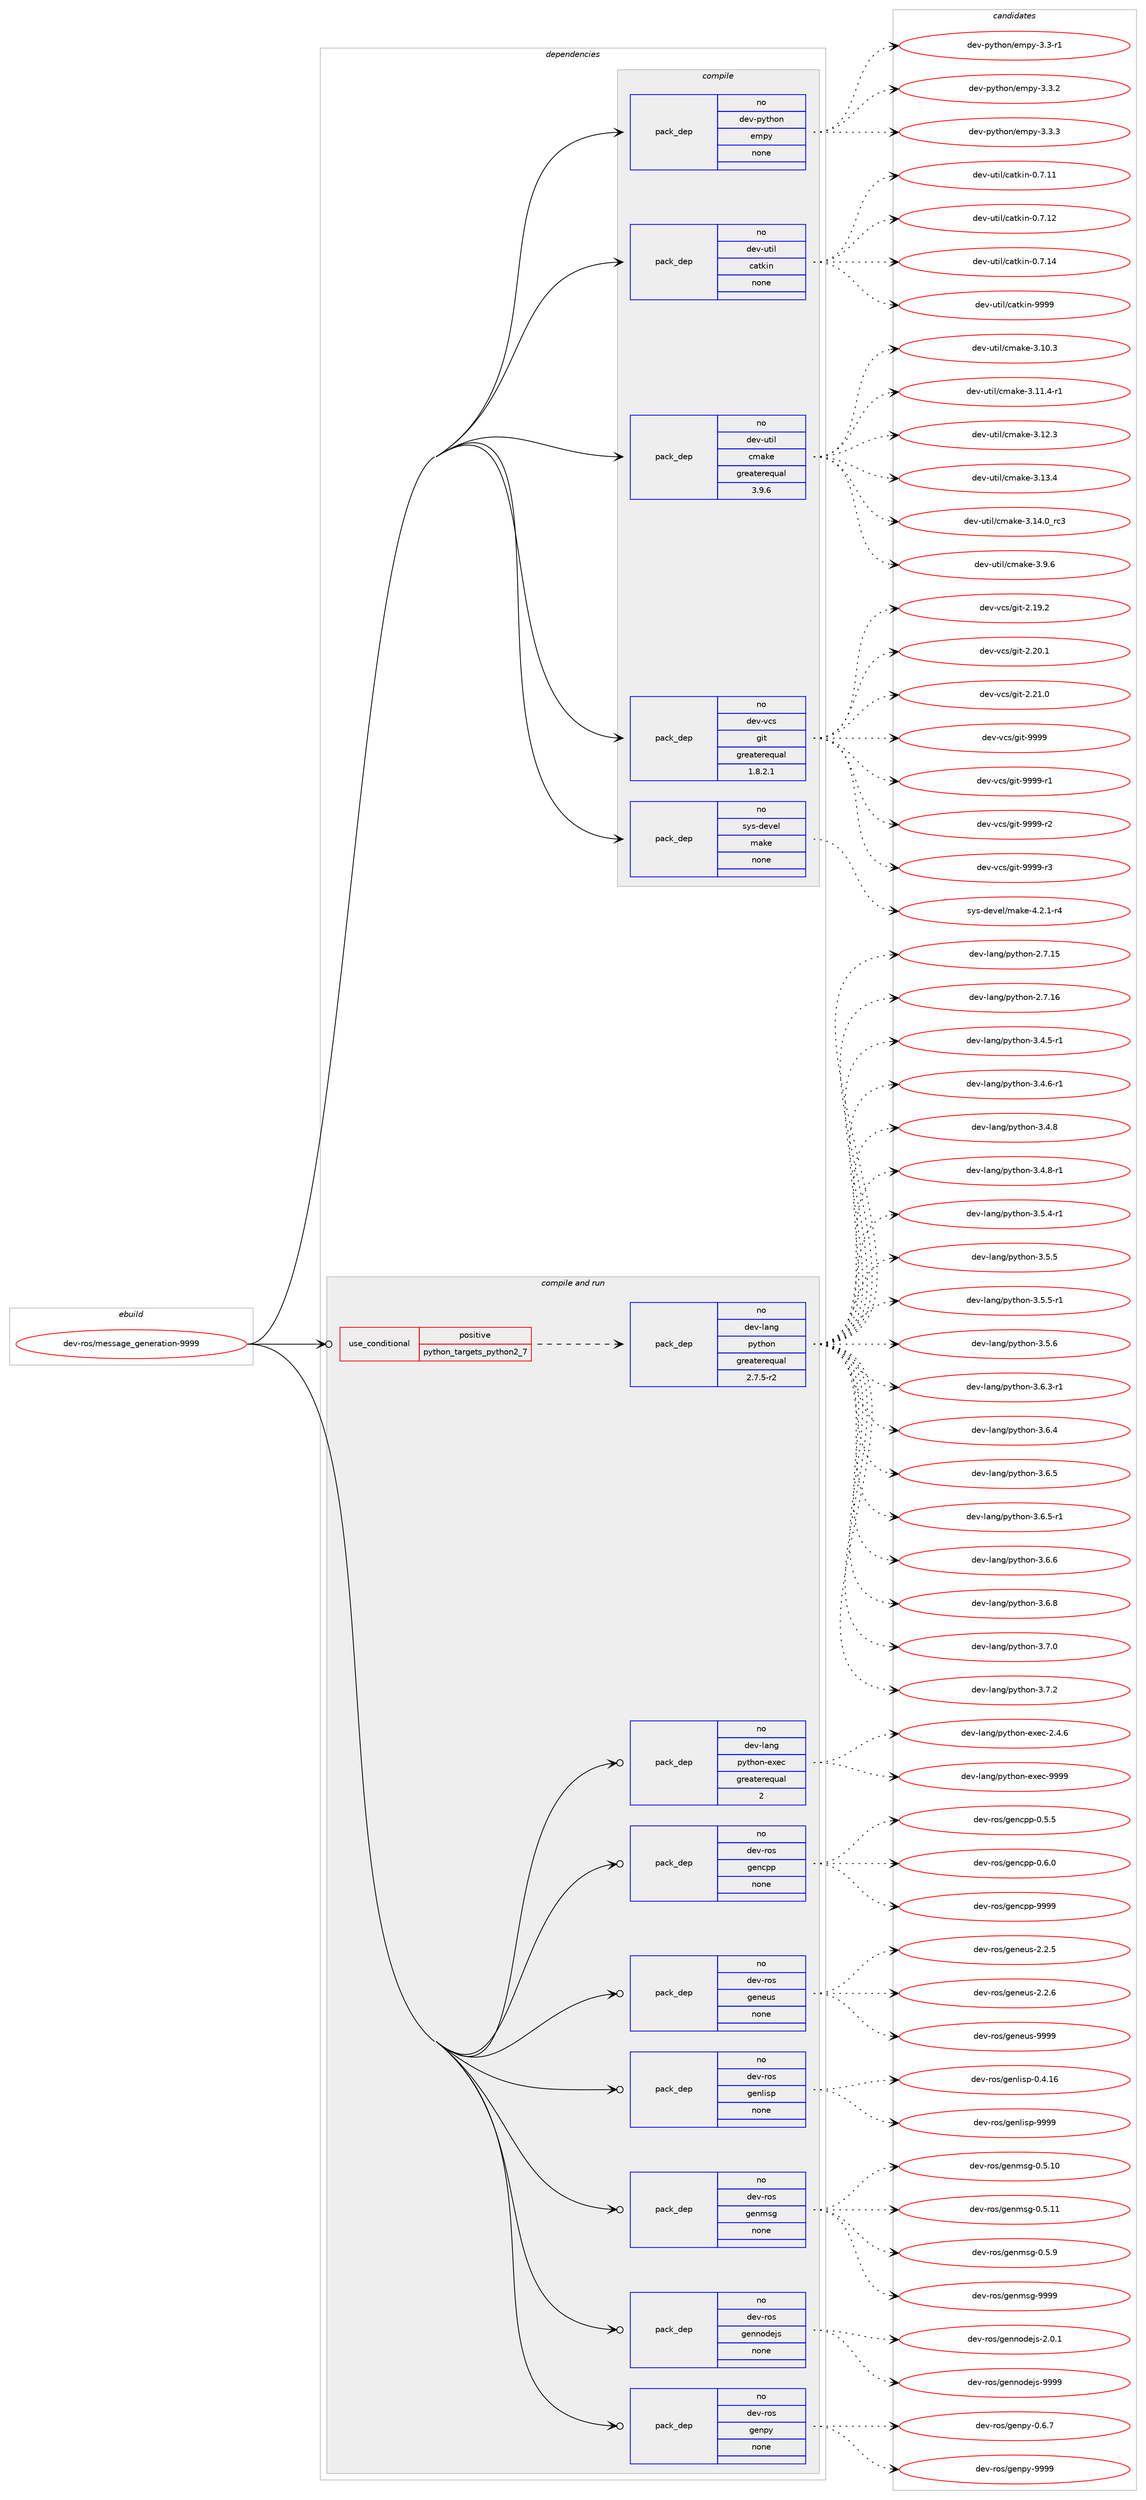 digraph prolog {

# *************
# Graph options
# *************

newrank=true;
concentrate=true;
compound=true;
graph [rankdir=LR,fontname=Helvetica,fontsize=10,ranksep=1.5];#, ranksep=2.5, nodesep=0.2];
edge  [arrowhead=vee];
node  [fontname=Helvetica,fontsize=10];

# **********
# The ebuild
# **********

subgraph cluster_leftcol {
color=gray;
rank=same;
label=<<i>ebuild</i>>;
id [label="dev-ros/message_generation-9999", color=red, width=4, href="../dev-ros/message_generation-9999.svg"];
}

# ****************
# The dependencies
# ****************

subgraph cluster_midcol {
color=gray;
label=<<i>dependencies</i>>;
subgraph cluster_compile {
fillcolor="#eeeeee";
style=filled;
label=<<i>compile</i>>;
subgraph pack1047171 {
dependency1459545 [label=<<TABLE BORDER="0" CELLBORDER="1" CELLSPACING="0" CELLPADDING="4" WIDTH="220"><TR><TD ROWSPAN="6" CELLPADDING="30">pack_dep</TD></TR><TR><TD WIDTH="110">no</TD></TR><TR><TD>dev-python</TD></TR><TR><TD>empy</TD></TR><TR><TD>none</TD></TR><TR><TD></TD></TR></TABLE>>, shape=none, color=blue];
}
id:e -> dependency1459545:w [weight=20,style="solid",arrowhead="vee"];
subgraph pack1047172 {
dependency1459546 [label=<<TABLE BORDER="0" CELLBORDER="1" CELLSPACING="0" CELLPADDING="4" WIDTH="220"><TR><TD ROWSPAN="6" CELLPADDING="30">pack_dep</TD></TR><TR><TD WIDTH="110">no</TD></TR><TR><TD>dev-util</TD></TR><TR><TD>catkin</TD></TR><TR><TD>none</TD></TR><TR><TD></TD></TR></TABLE>>, shape=none, color=blue];
}
id:e -> dependency1459546:w [weight=20,style="solid",arrowhead="vee"];
subgraph pack1047173 {
dependency1459547 [label=<<TABLE BORDER="0" CELLBORDER="1" CELLSPACING="0" CELLPADDING="4" WIDTH="220"><TR><TD ROWSPAN="6" CELLPADDING="30">pack_dep</TD></TR><TR><TD WIDTH="110">no</TD></TR><TR><TD>dev-util</TD></TR><TR><TD>cmake</TD></TR><TR><TD>greaterequal</TD></TR><TR><TD>3.9.6</TD></TR></TABLE>>, shape=none, color=blue];
}
id:e -> dependency1459547:w [weight=20,style="solid",arrowhead="vee"];
subgraph pack1047174 {
dependency1459548 [label=<<TABLE BORDER="0" CELLBORDER="1" CELLSPACING="0" CELLPADDING="4" WIDTH="220"><TR><TD ROWSPAN="6" CELLPADDING="30">pack_dep</TD></TR><TR><TD WIDTH="110">no</TD></TR><TR><TD>dev-vcs</TD></TR><TR><TD>git</TD></TR><TR><TD>greaterequal</TD></TR><TR><TD>1.8.2.1</TD></TR></TABLE>>, shape=none, color=blue];
}
id:e -> dependency1459548:w [weight=20,style="solid",arrowhead="vee"];
subgraph pack1047175 {
dependency1459549 [label=<<TABLE BORDER="0" CELLBORDER="1" CELLSPACING="0" CELLPADDING="4" WIDTH="220"><TR><TD ROWSPAN="6" CELLPADDING="30">pack_dep</TD></TR><TR><TD WIDTH="110">no</TD></TR><TR><TD>sys-devel</TD></TR><TR><TD>make</TD></TR><TR><TD>none</TD></TR><TR><TD></TD></TR></TABLE>>, shape=none, color=blue];
}
id:e -> dependency1459549:w [weight=20,style="solid",arrowhead="vee"];
}
subgraph cluster_compileandrun {
fillcolor="#eeeeee";
style=filled;
label=<<i>compile and run</i>>;
subgraph cond388984 {
dependency1459550 [label=<<TABLE BORDER="0" CELLBORDER="1" CELLSPACING="0" CELLPADDING="4"><TR><TD ROWSPAN="3" CELLPADDING="10">use_conditional</TD></TR><TR><TD>positive</TD></TR><TR><TD>python_targets_python2_7</TD></TR></TABLE>>, shape=none, color=red];
subgraph pack1047176 {
dependency1459551 [label=<<TABLE BORDER="0" CELLBORDER="1" CELLSPACING="0" CELLPADDING="4" WIDTH="220"><TR><TD ROWSPAN="6" CELLPADDING="30">pack_dep</TD></TR><TR><TD WIDTH="110">no</TD></TR><TR><TD>dev-lang</TD></TR><TR><TD>python</TD></TR><TR><TD>greaterequal</TD></TR><TR><TD>2.7.5-r2</TD></TR></TABLE>>, shape=none, color=blue];
}
dependency1459550:e -> dependency1459551:w [weight=20,style="dashed",arrowhead="vee"];
}
id:e -> dependency1459550:w [weight=20,style="solid",arrowhead="odotvee"];
subgraph pack1047177 {
dependency1459552 [label=<<TABLE BORDER="0" CELLBORDER="1" CELLSPACING="0" CELLPADDING="4" WIDTH="220"><TR><TD ROWSPAN="6" CELLPADDING="30">pack_dep</TD></TR><TR><TD WIDTH="110">no</TD></TR><TR><TD>dev-lang</TD></TR><TR><TD>python-exec</TD></TR><TR><TD>greaterequal</TD></TR><TR><TD>2</TD></TR></TABLE>>, shape=none, color=blue];
}
id:e -> dependency1459552:w [weight=20,style="solid",arrowhead="odotvee"];
subgraph pack1047178 {
dependency1459553 [label=<<TABLE BORDER="0" CELLBORDER="1" CELLSPACING="0" CELLPADDING="4" WIDTH="220"><TR><TD ROWSPAN="6" CELLPADDING="30">pack_dep</TD></TR><TR><TD WIDTH="110">no</TD></TR><TR><TD>dev-ros</TD></TR><TR><TD>gencpp</TD></TR><TR><TD>none</TD></TR><TR><TD></TD></TR></TABLE>>, shape=none, color=blue];
}
id:e -> dependency1459553:w [weight=20,style="solid",arrowhead="odotvee"];
subgraph pack1047179 {
dependency1459554 [label=<<TABLE BORDER="0" CELLBORDER="1" CELLSPACING="0" CELLPADDING="4" WIDTH="220"><TR><TD ROWSPAN="6" CELLPADDING="30">pack_dep</TD></TR><TR><TD WIDTH="110">no</TD></TR><TR><TD>dev-ros</TD></TR><TR><TD>geneus</TD></TR><TR><TD>none</TD></TR><TR><TD></TD></TR></TABLE>>, shape=none, color=blue];
}
id:e -> dependency1459554:w [weight=20,style="solid",arrowhead="odotvee"];
subgraph pack1047180 {
dependency1459555 [label=<<TABLE BORDER="0" CELLBORDER="1" CELLSPACING="0" CELLPADDING="4" WIDTH="220"><TR><TD ROWSPAN="6" CELLPADDING="30">pack_dep</TD></TR><TR><TD WIDTH="110">no</TD></TR><TR><TD>dev-ros</TD></TR><TR><TD>genlisp</TD></TR><TR><TD>none</TD></TR><TR><TD></TD></TR></TABLE>>, shape=none, color=blue];
}
id:e -> dependency1459555:w [weight=20,style="solid",arrowhead="odotvee"];
subgraph pack1047181 {
dependency1459556 [label=<<TABLE BORDER="0" CELLBORDER="1" CELLSPACING="0" CELLPADDING="4" WIDTH="220"><TR><TD ROWSPAN="6" CELLPADDING="30">pack_dep</TD></TR><TR><TD WIDTH="110">no</TD></TR><TR><TD>dev-ros</TD></TR><TR><TD>genmsg</TD></TR><TR><TD>none</TD></TR><TR><TD></TD></TR></TABLE>>, shape=none, color=blue];
}
id:e -> dependency1459556:w [weight=20,style="solid",arrowhead="odotvee"];
subgraph pack1047182 {
dependency1459557 [label=<<TABLE BORDER="0" CELLBORDER="1" CELLSPACING="0" CELLPADDING="4" WIDTH="220"><TR><TD ROWSPAN="6" CELLPADDING="30">pack_dep</TD></TR><TR><TD WIDTH="110">no</TD></TR><TR><TD>dev-ros</TD></TR><TR><TD>gennodejs</TD></TR><TR><TD>none</TD></TR><TR><TD></TD></TR></TABLE>>, shape=none, color=blue];
}
id:e -> dependency1459557:w [weight=20,style="solid",arrowhead="odotvee"];
subgraph pack1047183 {
dependency1459558 [label=<<TABLE BORDER="0" CELLBORDER="1" CELLSPACING="0" CELLPADDING="4" WIDTH="220"><TR><TD ROWSPAN="6" CELLPADDING="30">pack_dep</TD></TR><TR><TD WIDTH="110">no</TD></TR><TR><TD>dev-ros</TD></TR><TR><TD>genpy</TD></TR><TR><TD>none</TD></TR><TR><TD></TD></TR></TABLE>>, shape=none, color=blue];
}
id:e -> dependency1459558:w [weight=20,style="solid",arrowhead="odotvee"];
}
subgraph cluster_run {
fillcolor="#eeeeee";
style=filled;
label=<<i>run</i>>;
}
}

# **************
# The candidates
# **************

subgraph cluster_choices {
rank=same;
color=gray;
label=<<i>candidates</i>>;

subgraph choice1047171 {
color=black;
nodesep=1;
choice1001011184511212111610411111047101109112121455146514511449 [label="dev-python/empy-3.3-r1", color=red, width=4,href="../dev-python/empy-3.3-r1.svg"];
choice1001011184511212111610411111047101109112121455146514650 [label="dev-python/empy-3.3.2", color=red, width=4,href="../dev-python/empy-3.3.2.svg"];
choice1001011184511212111610411111047101109112121455146514651 [label="dev-python/empy-3.3.3", color=red, width=4,href="../dev-python/empy-3.3.3.svg"];
dependency1459545:e -> choice1001011184511212111610411111047101109112121455146514511449:w [style=dotted,weight="100"];
dependency1459545:e -> choice1001011184511212111610411111047101109112121455146514650:w [style=dotted,weight="100"];
dependency1459545:e -> choice1001011184511212111610411111047101109112121455146514651:w [style=dotted,weight="100"];
}
subgraph choice1047172 {
color=black;
nodesep=1;
choice1001011184511711610510847999711610710511045484655464949 [label="dev-util/catkin-0.7.11", color=red, width=4,href="../dev-util/catkin-0.7.11.svg"];
choice1001011184511711610510847999711610710511045484655464950 [label="dev-util/catkin-0.7.12", color=red, width=4,href="../dev-util/catkin-0.7.12.svg"];
choice1001011184511711610510847999711610710511045484655464952 [label="dev-util/catkin-0.7.14", color=red, width=4,href="../dev-util/catkin-0.7.14.svg"];
choice100101118451171161051084799971161071051104557575757 [label="dev-util/catkin-9999", color=red, width=4,href="../dev-util/catkin-9999.svg"];
dependency1459546:e -> choice1001011184511711610510847999711610710511045484655464949:w [style=dotted,weight="100"];
dependency1459546:e -> choice1001011184511711610510847999711610710511045484655464950:w [style=dotted,weight="100"];
dependency1459546:e -> choice1001011184511711610510847999711610710511045484655464952:w [style=dotted,weight="100"];
dependency1459546:e -> choice100101118451171161051084799971161071051104557575757:w [style=dotted,weight="100"];
}
subgraph choice1047173 {
color=black;
nodesep=1;
choice1001011184511711610510847991099710710145514649484651 [label="dev-util/cmake-3.10.3", color=red, width=4,href="../dev-util/cmake-3.10.3.svg"];
choice10010111845117116105108479910997107101455146494946524511449 [label="dev-util/cmake-3.11.4-r1", color=red, width=4,href="../dev-util/cmake-3.11.4-r1.svg"];
choice1001011184511711610510847991099710710145514649504651 [label="dev-util/cmake-3.12.3", color=red, width=4,href="../dev-util/cmake-3.12.3.svg"];
choice1001011184511711610510847991099710710145514649514652 [label="dev-util/cmake-3.13.4", color=red, width=4,href="../dev-util/cmake-3.13.4.svg"];
choice1001011184511711610510847991099710710145514649524648951149951 [label="dev-util/cmake-3.14.0_rc3", color=red, width=4,href="../dev-util/cmake-3.14.0_rc3.svg"];
choice10010111845117116105108479910997107101455146574654 [label="dev-util/cmake-3.9.6", color=red, width=4,href="../dev-util/cmake-3.9.6.svg"];
dependency1459547:e -> choice1001011184511711610510847991099710710145514649484651:w [style=dotted,weight="100"];
dependency1459547:e -> choice10010111845117116105108479910997107101455146494946524511449:w [style=dotted,weight="100"];
dependency1459547:e -> choice1001011184511711610510847991099710710145514649504651:w [style=dotted,weight="100"];
dependency1459547:e -> choice1001011184511711610510847991099710710145514649514652:w [style=dotted,weight="100"];
dependency1459547:e -> choice1001011184511711610510847991099710710145514649524648951149951:w [style=dotted,weight="100"];
dependency1459547:e -> choice10010111845117116105108479910997107101455146574654:w [style=dotted,weight="100"];
}
subgraph choice1047174 {
color=black;
nodesep=1;
choice10010111845118991154710310511645504649574650 [label="dev-vcs/git-2.19.2", color=red, width=4,href="../dev-vcs/git-2.19.2.svg"];
choice10010111845118991154710310511645504650484649 [label="dev-vcs/git-2.20.1", color=red, width=4,href="../dev-vcs/git-2.20.1.svg"];
choice10010111845118991154710310511645504650494648 [label="dev-vcs/git-2.21.0", color=red, width=4,href="../dev-vcs/git-2.21.0.svg"];
choice1001011184511899115471031051164557575757 [label="dev-vcs/git-9999", color=red, width=4,href="../dev-vcs/git-9999.svg"];
choice10010111845118991154710310511645575757574511449 [label="dev-vcs/git-9999-r1", color=red, width=4,href="../dev-vcs/git-9999-r1.svg"];
choice10010111845118991154710310511645575757574511450 [label="dev-vcs/git-9999-r2", color=red, width=4,href="../dev-vcs/git-9999-r2.svg"];
choice10010111845118991154710310511645575757574511451 [label="dev-vcs/git-9999-r3", color=red, width=4,href="../dev-vcs/git-9999-r3.svg"];
dependency1459548:e -> choice10010111845118991154710310511645504649574650:w [style=dotted,weight="100"];
dependency1459548:e -> choice10010111845118991154710310511645504650484649:w [style=dotted,weight="100"];
dependency1459548:e -> choice10010111845118991154710310511645504650494648:w [style=dotted,weight="100"];
dependency1459548:e -> choice1001011184511899115471031051164557575757:w [style=dotted,weight="100"];
dependency1459548:e -> choice10010111845118991154710310511645575757574511449:w [style=dotted,weight="100"];
dependency1459548:e -> choice10010111845118991154710310511645575757574511450:w [style=dotted,weight="100"];
dependency1459548:e -> choice10010111845118991154710310511645575757574511451:w [style=dotted,weight="100"];
}
subgraph choice1047175 {
color=black;
nodesep=1;
choice1151211154510010111810110847109971071014552465046494511452 [label="sys-devel/make-4.2.1-r4", color=red, width=4,href="../sys-devel/make-4.2.1-r4.svg"];
dependency1459549:e -> choice1151211154510010111810110847109971071014552465046494511452:w [style=dotted,weight="100"];
}
subgraph choice1047176 {
color=black;
nodesep=1;
choice10010111845108971101034711212111610411111045504655464953 [label="dev-lang/python-2.7.15", color=red, width=4,href="../dev-lang/python-2.7.15.svg"];
choice10010111845108971101034711212111610411111045504655464954 [label="dev-lang/python-2.7.16", color=red, width=4,href="../dev-lang/python-2.7.16.svg"];
choice1001011184510897110103471121211161041111104551465246534511449 [label="dev-lang/python-3.4.5-r1", color=red, width=4,href="../dev-lang/python-3.4.5-r1.svg"];
choice1001011184510897110103471121211161041111104551465246544511449 [label="dev-lang/python-3.4.6-r1", color=red, width=4,href="../dev-lang/python-3.4.6-r1.svg"];
choice100101118451089711010347112121116104111110455146524656 [label="dev-lang/python-3.4.8", color=red, width=4,href="../dev-lang/python-3.4.8.svg"];
choice1001011184510897110103471121211161041111104551465246564511449 [label="dev-lang/python-3.4.8-r1", color=red, width=4,href="../dev-lang/python-3.4.8-r1.svg"];
choice1001011184510897110103471121211161041111104551465346524511449 [label="dev-lang/python-3.5.4-r1", color=red, width=4,href="../dev-lang/python-3.5.4-r1.svg"];
choice100101118451089711010347112121116104111110455146534653 [label="dev-lang/python-3.5.5", color=red, width=4,href="../dev-lang/python-3.5.5.svg"];
choice1001011184510897110103471121211161041111104551465346534511449 [label="dev-lang/python-3.5.5-r1", color=red, width=4,href="../dev-lang/python-3.5.5-r1.svg"];
choice100101118451089711010347112121116104111110455146534654 [label="dev-lang/python-3.5.6", color=red, width=4,href="../dev-lang/python-3.5.6.svg"];
choice1001011184510897110103471121211161041111104551465446514511449 [label="dev-lang/python-3.6.3-r1", color=red, width=4,href="../dev-lang/python-3.6.3-r1.svg"];
choice100101118451089711010347112121116104111110455146544652 [label="dev-lang/python-3.6.4", color=red, width=4,href="../dev-lang/python-3.6.4.svg"];
choice100101118451089711010347112121116104111110455146544653 [label="dev-lang/python-3.6.5", color=red, width=4,href="../dev-lang/python-3.6.5.svg"];
choice1001011184510897110103471121211161041111104551465446534511449 [label="dev-lang/python-3.6.5-r1", color=red, width=4,href="../dev-lang/python-3.6.5-r1.svg"];
choice100101118451089711010347112121116104111110455146544654 [label="dev-lang/python-3.6.6", color=red, width=4,href="../dev-lang/python-3.6.6.svg"];
choice100101118451089711010347112121116104111110455146544656 [label="dev-lang/python-3.6.8", color=red, width=4,href="../dev-lang/python-3.6.8.svg"];
choice100101118451089711010347112121116104111110455146554648 [label="dev-lang/python-3.7.0", color=red, width=4,href="../dev-lang/python-3.7.0.svg"];
choice100101118451089711010347112121116104111110455146554650 [label="dev-lang/python-3.7.2", color=red, width=4,href="../dev-lang/python-3.7.2.svg"];
dependency1459551:e -> choice10010111845108971101034711212111610411111045504655464953:w [style=dotted,weight="100"];
dependency1459551:e -> choice10010111845108971101034711212111610411111045504655464954:w [style=dotted,weight="100"];
dependency1459551:e -> choice1001011184510897110103471121211161041111104551465246534511449:w [style=dotted,weight="100"];
dependency1459551:e -> choice1001011184510897110103471121211161041111104551465246544511449:w [style=dotted,weight="100"];
dependency1459551:e -> choice100101118451089711010347112121116104111110455146524656:w [style=dotted,weight="100"];
dependency1459551:e -> choice1001011184510897110103471121211161041111104551465246564511449:w [style=dotted,weight="100"];
dependency1459551:e -> choice1001011184510897110103471121211161041111104551465346524511449:w [style=dotted,weight="100"];
dependency1459551:e -> choice100101118451089711010347112121116104111110455146534653:w [style=dotted,weight="100"];
dependency1459551:e -> choice1001011184510897110103471121211161041111104551465346534511449:w [style=dotted,weight="100"];
dependency1459551:e -> choice100101118451089711010347112121116104111110455146534654:w [style=dotted,weight="100"];
dependency1459551:e -> choice1001011184510897110103471121211161041111104551465446514511449:w [style=dotted,weight="100"];
dependency1459551:e -> choice100101118451089711010347112121116104111110455146544652:w [style=dotted,weight="100"];
dependency1459551:e -> choice100101118451089711010347112121116104111110455146544653:w [style=dotted,weight="100"];
dependency1459551:e -> choice1001011184510897110103471121211161041111104551465446534511449:w [style=dotted,weight="100"];
dependency1459551:e -> choice100101118451089711010347112121116104111110455146544654:w [style=dotted,weight="100"];
dependency1459551:e -> choice100101118451089711010347112121116104111110455146544656:w [style=dotted,weight="100"];
dependency1459551:e -> choice100101118451089711010347112121116104111110455146554648:w [style=dotted,weight="100"];
dependency1459551:e -> choice100101118451089711010347112121116104111110455146554650:w [style=dotted,weight="100"];
}
subgraph choice1047177 {
color=black;
nodesep=1;
choice1001011184510897110103471121211161041111104510112010199455046524654 [label="dev-lang/python-exec-2.4.6", color=red, width=4,href="../dev-lang/python-exec-2.4.6.svg"];
choice10010111845108971101034711212111610411111045101120101994557575757 [label="dev-lang/python-exec-9999", color=red, width=4,href="../dev-lang/python-exec-9999.svg"];
dependency1459552:e -> choice1001011184510897110103471121211161041111104510112010199455046524654:w [style=dotted,weight="100"];
dependency1459552:e -> choice10010111845108971101034711212111610411111045101120101994557575757:w [style=dotted,weight="100"];
}
subgraph choice1047178 {
color=black;
nodesep=1;
choice100101118451141111154710310111099112112454846534653 [label="dev-ros/gencpp-0.5.5", color=red, width=4,href="../dev-ros/gencpp-0.5.5.svg"];
choice100101118451141111154710310111099112112454846544648 [label="dev-ros/gencpp-0.6.0", color=red, width=4,href="../dev-ros/gencpp-0.6.0.svg"];
choice1001011184511411111547103101110991121124557575757 [label="dev-ros/gencpp-9999", color=red, width=4,href="../dev-ros/gencpp-9999.svg"];
dependency1459553:e -> choice100101118451141111154710310111099112112454846534653:w [style=dotted,weight="100"];
dependency1459553:e -> choice100101118451141111154710310111099112112454846544648:w [style=dotted,weight="100"];
dependency1459553:e -> choice1001011184511411111547103101110991121124557575757:w [style=dotted,weight="100"];
}
subgraph choice1047179 {
color=black;
nodesep=1;
choice1001011184511411111547103101110101117115455046504653 [label="dev-ros/geneus-2.2.5", color=red, width=4,href="../dev-ros/geneus-2.2.5.svg"];
choice1001011184511411111547103101110101117115455046504654 [label="dev-ros/geneus-2.2.6", color=red, width=4,href="../dev-ros/geneus-2.2.6.svg"];
choice10010111845114111115471031011101011171154557575757 [label="dev-ros/geneus-9999", color=red, width=4,href="../dev-ros/geneus-9999.svg"];
dependency1459554:e -> choice1001011184511411111547103101110101117115455046504653:w [style=dotted,weight="100"];
dependency1459554:e -> choice1001011184511411111547103101110101117115455046504654:w [style=dotted,weight="100"];
dependency1459554:e -> choice10010111845114111115471031011101011171154557575757:w [style=dotted,weight="100"];
}
subgraph choice1047180 {
color=black;
nodesep=1;
choice100101118451141111154710310111010810511511245484652464954 [label="dev-ros/genlisp-0.4.16", color=red, width=4,href="../dev-ros/genlisp-0.4.16.svg"];
choice10010111845114111115471031011101081051151124557575757 [label="dev-ros/genlisp-9999", color=red, width=4,href="../dev-ros/genlisp-9999.svg"];
dependency1459555:e -> choice100101118451141111154710310111010810511511245484652464954:w [style=dotted,weight="100"];
dependency1459555:e -> choice10010111845114111115471031011101081051151124557575757:w [style=dotted,weight="100"];
}
subgraph choice1047181 {
color=black;
nodesep=1;
choice100101118451141111154710310111010911510345484653464948 [label="dev-ros/genmsg-0.5.10", color=red, width=4,href="../dev-ros/genmsg-0.5.10.svg"];
choice100101118451141111154710310111010911510345484653464949 [label="dev-ros/genmsg-0.5.11", color=red, width=4,href="../dev-ros/genmsg-0.5.11.svg"];
choice1001011184511411111547103101110109115103454846534657 [label="dev-ros/genmsg-0.5.9", color=red, width=4,href="../dev-ros/genmsg-0.5.9.svg"];
choice10010111845114111115471031011101091151034557575757 [label="dev-ros/genmsg-9999", color=red, width=4,href="../dev-ros/genmsg-9999.svg"];
dependency1459556:e -> choice100101118451141111154710310111010911510345484653464948:w [style=dotted,weight="100"];
dependency1459556:e -> choice100101118451141111154710310111010911510345484653464949:w [style=dotted,weight="100"];
dependency1459556:e -> choice1001011184511411111547103101110109115103454846534657:w [style=dotted,weight="100"];
dependency1459556:e -> choice10010111845114111115471031011101091151034557575757:w [style=dotted,weight="100"];
}
subgraph choice1047182 {
color=black;
nodesep=1;
choice1001011184511411111547103101110110111100101106115455046484649 [label="dev-ros/gennodejs-2.0.1", color=red, width=4,href="../dev-ros/gennodejs-2.0.1.svg"];
choice10010111845114111115471031011101101111001011061154557575757 [label="dev-ros/gennodejs-9999", color=red, width=4,href="../dev-ros/gennodejs-9999.svg"];
dependency1459557:e -> choice1001011184511411111547103101110110111100101106115455046484649:w [style=dotted,weight="100"];
dependency1459557:e -> choice10010111845114111115471031011101101111001011061154557575757:w [style=dotted,weight="100"];
}
subgraph choice1047183 {
color=black;
nodesep=1;
choice1001011184511411111547103101110112121454846544655 [label="dev-ros/genpy-0.6.7", color=red, width=4,href="../dev-ros/genpy-0.6.7.svg"];
choice10010111845114111115471031011101121214557575757 [label="dev-ros/genpy-9999", color=red, width=4,href="../dev-ros/genpy-9999.svg"];
dependency1459558:e -> choice1001011184511411111547103101110112121454846544655:w [style=dotted,weight="100"];
dependency1459558:e -> choice10010111845114111115471031011101121214557575757:w [style=dotted,weight="100"];
}
}

}
